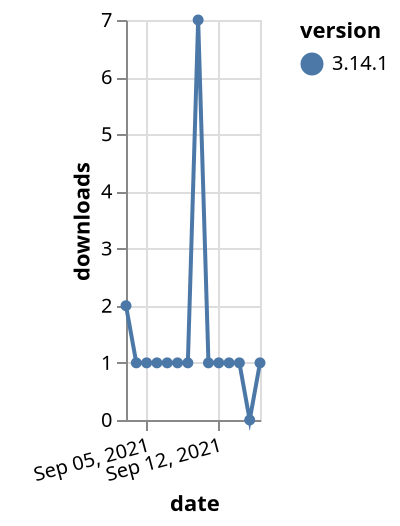 {"$schema": "https://vega.github.io/schema/vega-lite/v5.json", "description": "A simple bar chart with embedded data.", "data": {"values": [{"date": "2021-09-03", "total": 483, "delta": 2, "version": "3.14.1"}, {"date": "2021-09-04", "total": 484, "delta": 1, "version": "3.14.1"}, {"date": "2021-09-05", "total": 485, "delta": 1, "version": "3.14.1"}, {"date": "2021-09-06", "total": 486, "delta": 1, "version": "3.14.1"}, {"date": "2021-09-07", "total": 487, "delta": 1, "version": "3.14.1"}, {"date": "2021-09-08", "total": 488, "delta": 1, "version": "3.14.1"}, {"date": "2021-09-09", "total": 489, "delta": 1, "version": "3.14.1"}, {"date": "2021-09-10", "total": 496, "delta": 7, "version": "3.14.1"}, {"date": "2021-09-11", "total": 497, "delta": 1, "version": "3.14.1"}, {"date": "2021-09-12", "total": 498, "delta": 1, "version": "3.14.1"}, {"date": "2021-09-13", "total": 499, "delta": 1, "version": "3.14.1"}, {"date": "2021-09-14", "total": 500, "delta": 1, "version": "3.14.1"}, {"date": "2021-09-15", "total": 500, "delta": 0, "version": "3.14.1"}, {"date": "2021-09-16", "total": 501, "delta": 1, "version": "3.14.1"}]}, "width": "container", "mark": {"type": "line", "point": {"filled": true}}, "encoding": {"x": {"field": "date", "type": "temporal", "timeUnit": "yearmonthdate", "title": "date", "axis": {"labelAngle": -15}}, "y": {"field": "delta", "type": "quantitative", "title": "downloads"}, "color": {"field": "version", "type": "nominal"}, "tooltip": {"field": "delta"}}}